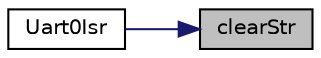 digraph "clearStr"
{
 // LATEX_PDF_SIZE
  edge [fontname="Helvetica",fontsize="10",labelfontname="Helvetica",labelfontsize="10"];
  node [fontname="Helvetica",fontsize="10",shape=record];
  rankdir="RL";
  Node12 [label="clearStr",height=0.2,width=0.4,color="black", fillcolor="grey75", style="filled", fontcolor="black",tooltip="clearStr()"];
  Node12 -> Node13 [dir="back",color="midnightblue",fontsize="10",style="solid",fontname="Helvetica"];
  Node13 [label="Uart0Isr",height=0.2,width=0.4,color="black", fillcolor="white", style="filled",URL="$tm4c123gh6pm__startup__ccs_8c.html#affa7c2cc09d04fc57b05c5644b1c8a68",tooltip="Uart0Isr(void)"];
}
